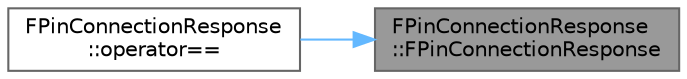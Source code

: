 digraph "FPinConnectionResponse::FPinConnectionResponse"
{
 // INTERACTIVE_SVG=YES
 // LATEX_PDF_SIZE
  bgcolor="transparent";
  edge [fontname=Helvetica,fontsize=10,labelfontname=Helvetica,labelfontsize=10];
  node [fontname=Helvetica,fontsize=10,shape=box,height=0.2,width=0.4];
  rankdir="RL";
  Node1 [id="Node000001",label="FPinConnectionResponse\l::FPinConnectionResponse",height=0.2,width=0.4,color="gray40", fillcolor="grey60", style="filled", fontcolor="black",tooltip=" "];
  Node1 -> Node2 [id="edge1_Node000001_Node000002",dir="back",color="steelblue1",style="solid",tooltip=" "];
  Node2 [id="Node000002",label="FPinConnectionResponse\l::operator==",height=0.2,width=0.4,color="grey40", fillcolor="white", style="filled",URL="$d0/d44/structFPinConnectionResponse.html#af8a3de8c7cf46f4f1a31c483d686135b",tooltip=" "];
}
